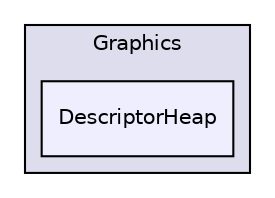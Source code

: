 digraph "C:/Project/GitRepos/DirectX/SimpleLibrary2D_01/SimpleLibrary2D_01/SimpleLibrary2D_01/Engine/Graphics/DescriptorHeap" {
  compound=true
  node [ fontsize="10", fontname="Helvetica"];
  edge [ labelfontsize="10", labelfontname="Helvetica"];
  subgraph clusterdir_adbc8a6163513055605dacbe76b010f7 {
    graph [ bgcolor="#ddddee", pencolor="black", label="Graphics" fontname="Helvetica", fontsize="10", URL="dir_adbc8a6163513055605dacbe76b010f7.html"]
  dir_8a1dde430a57070fe6f4dcf3109b878d [shape=box, label="DescriptorHeap", style="filled", fillcolor="#eeeeff", pencolor="black", URL="dir_8a1dde430a57070fe6f4dcf3109b878d.html"];
  }
}
